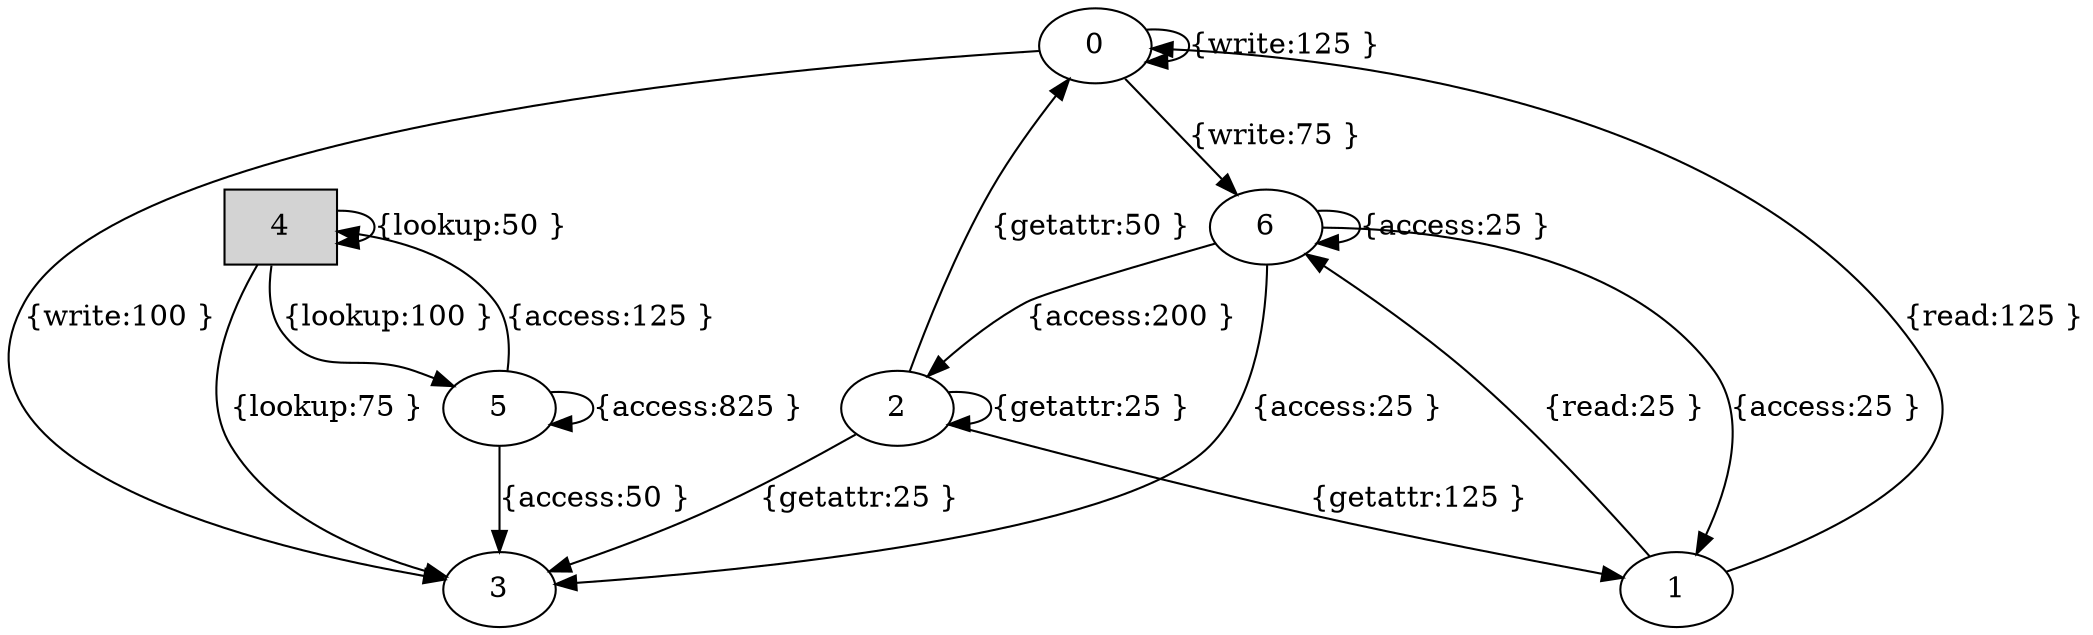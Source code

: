 digraph merged { 
356 [label="0"];
257 [label="1"];
158 [label="2"];
059 [label="3"];
start60 [shape=box,style=filled];
start60 [label="4"];
2561 [label="5"];
start62 [label="6"];
356 -> 356 [label="{write:125 }"]
356 -> start62 [label="{write:75 }"]
356 -> 059 [label="{write:100 }"]
257 -> 356 [label="{read:125 }"]
257 -> start62 [label="{read:25 }"]
158 -> 356 [label="{getattr:50 }"]
158 -> 059 [label="{getattr:25 }"]
158 -> 257 [label="{getattr:125 }"]
158 -> 158 [label="{getattr:25 }"]
start60 -> 2561 [label="{lookup:100 }"]
start60 -> start60 [label="{lookup:50 }"]
start60 -> 059 [label="{lookup:75 }"]
2561 -> 2561 [label="{access:825 }"]
2561 -> start60 [label="{access:125 }"]
2561 -> 059 [label="{access:50 }"]
start62 -> start62 [label="{access:25 }"]
start62 -> 059 [label="{access:25 }"]
start62 -> 257 [label="{access:25 }"]
start62 -> 158 [label="{access:200 }"]
}